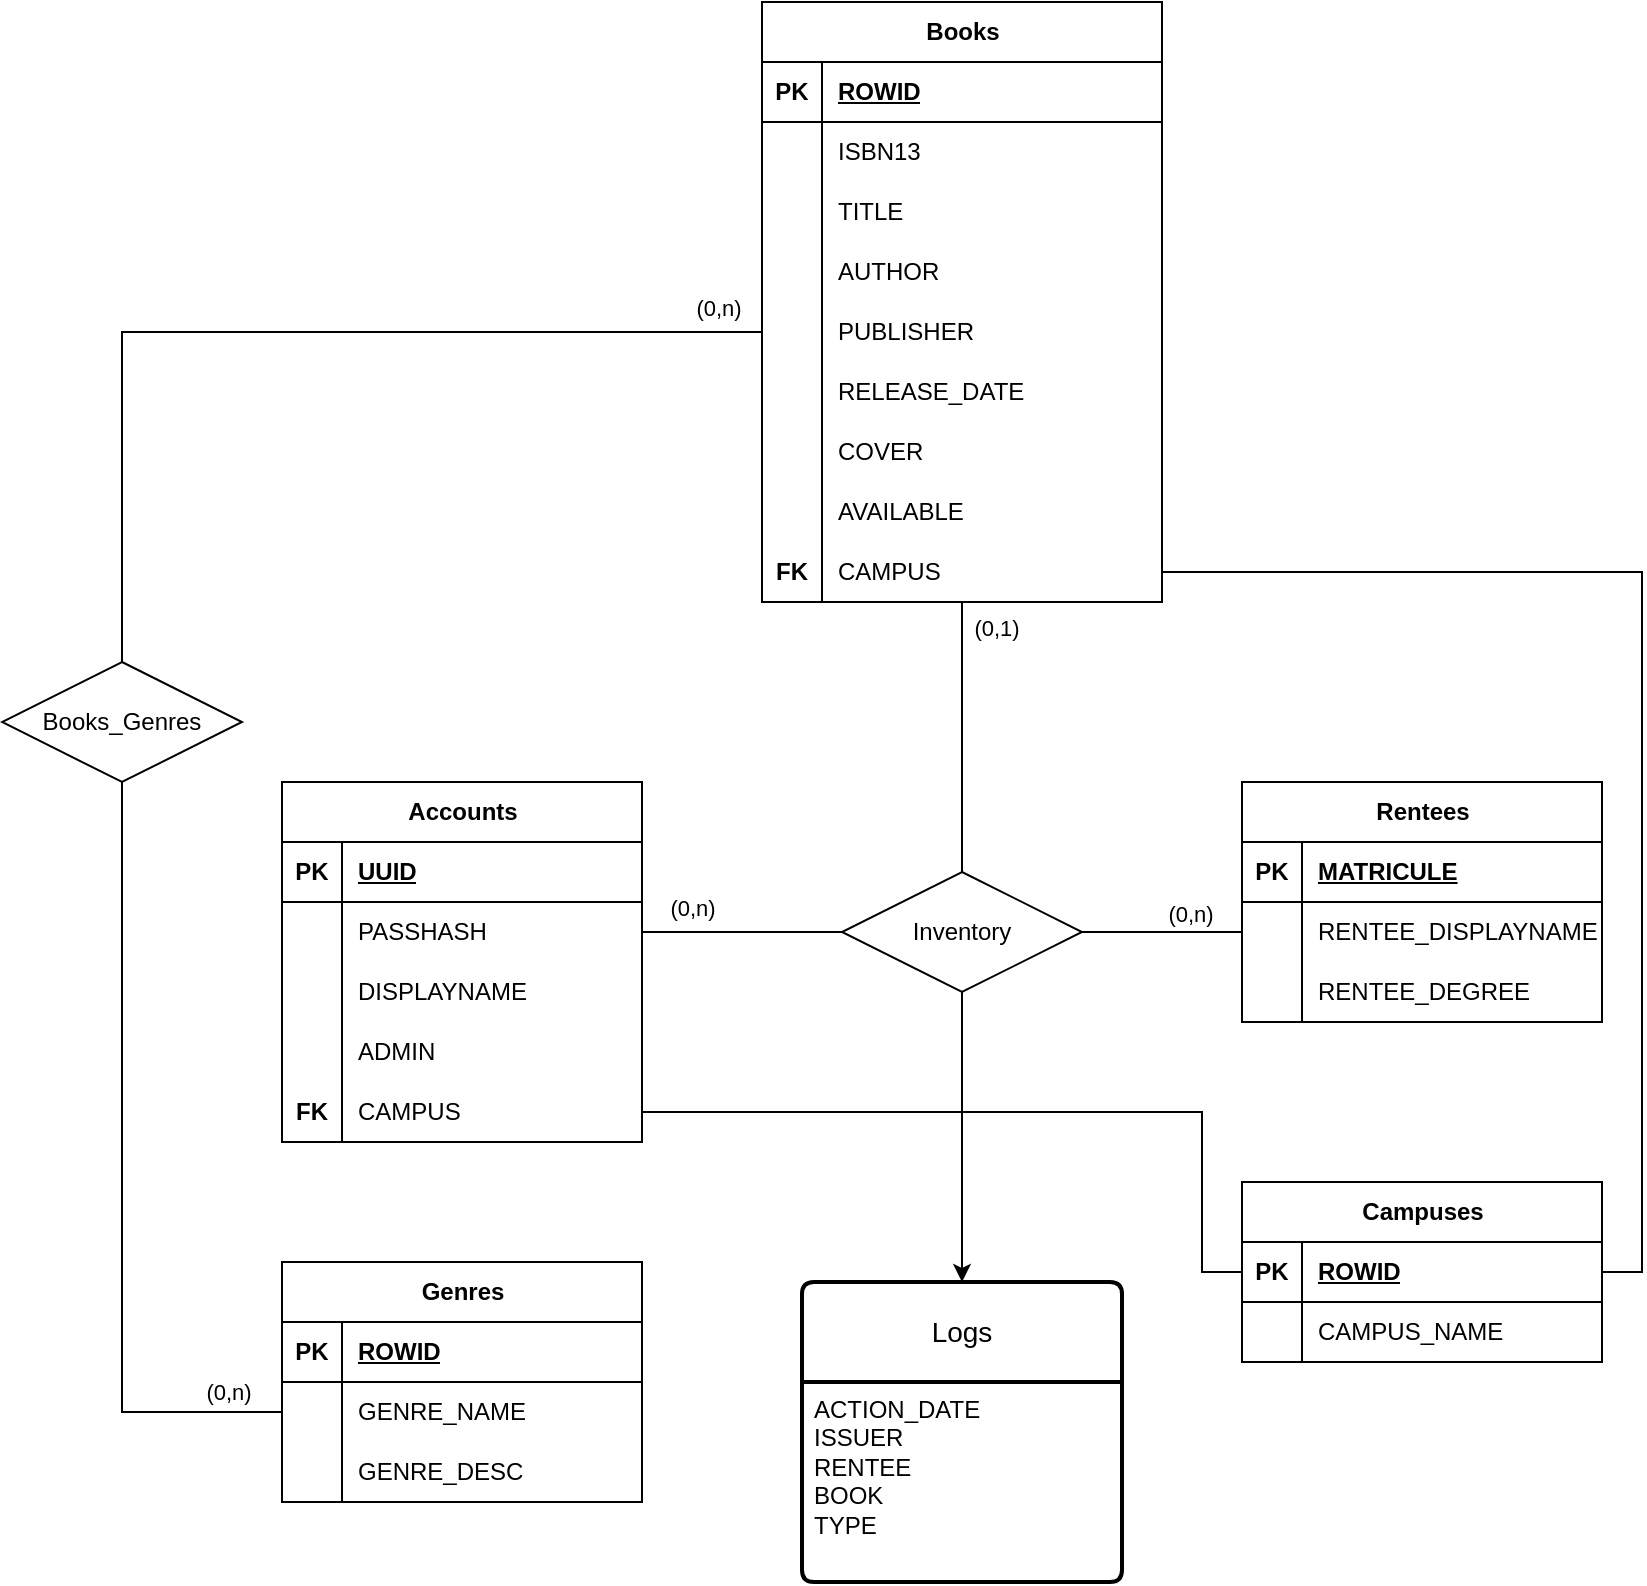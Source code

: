 <mxfile version="26.0.16">
  <diagram name="Page-1" id="6MTnELdwMr2O5lvZ9i0z">
    <mxGraphModel grid="1" page="1" gridSize="10" guides="1" tooltips="1" connect="1" arrows="1" fold="1" pageScale="1" pageWidth="827" pageHeight="1169" math="0" shadow="0">
      <root>
        <mxCell id="0" />
        <mxCell id="1" parent="0" />
        <mxCell id="GCMNJFsTbgoEcTBrrxjO-1" style="edgeStyle=orthogonalEdgeStyle;rounded=0;orthogonalLoop=1;jettySize=auto;html=1;exitX=0.5;exitY=1;exitDx=0;exitDy=0;entryX=0.5;entryY=0;entryDx=0;entryDy=0;endArrow=none;startFill=0;" edge="1" parent="1" source="otK4ZwgEVPK9eg23hD_E-14" target="otK4ZwgEVPK9eg23hD_E-139">
          <mxGeometry relative="1" as="geometry" />
        </mxCell>
        <mxCell id="GCMNJFsTbgoEcTBrrxjO-3" value="&lt;div&gt;(0,1)&lt;/div&gt;" style="edgeLabel;html=1;align=center;verticalAlign=middle;resizable=0;points=[];" connectable="0" vertex="1" parent="GCMNJFsTbgoEcTBrrxjO-1">
          <mxGeometry x="-0.763" y="-4" relative="1" as="geometry">
            <mxPoint x="21" y="-3" as="offset" />
          </mxGeometry>
        </mxCell>
        <mxCell id="otK4ZwgEVPK9eg23hD_E-14" value="Books" style="shape=table;startSize=30;container=1;collapsible=1;childLayout=tableLayout;fixedRows=1;rowLines=0;fontStyle=1;align=center;resizeLast=1;html=1;" vertex="1" parent="1">
          <mxGeometry x="320" y="330" width="200" height="300" as="geometry" />
        </mxCell>
        <mxCell id="otK4ZwgEVPK9eg23hD_E-15" value="" style="shape=tableRow;horizontal=0;startSize=0;swimlaneHead=0;swimlaneBody=0;fillColor=none;collapsible=0;dropTarget=0;points=[[0,0.5],[1,0.5]];portConstraint=eastwest;top=0;left=0;right=0;bottom=1;" vertex="1" parent="otK4ZwgEVPK9eg23hD_E-14">
          <mxGeometry y="30" width="200" height="30" as="geometry" />
        </mxCell>
        <mxCell id="otK4ZwgEVPK9eg23hD_E-16" value="PK" style="shape=partialRectangle;connectable=0;fillColor=none;top=0;left=0;bottom=0;right=0;fontStyle=1;overflow=hidden;whiteSpace=wrap;html=1;" vertex="1" parent="otK4ZwgEVPK9eg23hD_E-15">
          <mxGeometry width="30" height="30" as="geometry">
            <mxRectangle width="30" height="30" as="alternateBounds" />
          </mxGeometry>
        </mxCell>
        <mxCell id="otK4ZwgEVPK9eg23hD_E-17" value="ROWID" style="shape=partialRectangle;connectable=0;fillColor=none;top=0;left=0;bottom=0;right=0;align=left;spacingLeft=6;fontStyle=5;overflow=hidden;whiteSpace=wrap;html=1;" vertex="1" parent="otK4ZwgEVPK9eg23hD_E-15">
          <mxGeometry x="30" width="170" height="30" as="geometry">
            <mxRectangle width="170" height="30" as="alternateBounds" />
          </mxGeometry>
        </mxCell>
        <mxCell id="otK4ZwgEVPK9eg23hD_E-18" value="" style="shape=tableRow;horizontal=0;startSize=0;swimlaneHead=0;swimlaneBody=0;fillColor=none;collapsible=0;dropTarget=0;points=[[0,0.5],[1,0.5]];portConstraint=eastwest;top=0;left=0;right=0;bottom=0;" vertex="1" parent="otK4ZwgEVPK9eg23hD_E-14">
          <mxGeometry y="60" width="200" height="30" as="geometry" />
        </mxCell>
        <mxCell id="otK4ZwgEVPK9eg23hD_E-19" value="" style="shape=partialRectangle;connectable=0;fillColor=none;top=0;left=0;bottom=0;right=0;editable=1;overflow=hidden;whiteSpace=wrap;html=1;" vertex="1" parent="otK4ZwgEVPK9eg23hD_E-18">
          <mxGeometry width="30" height="30" as="geometry">
            <mxRectangle width="30" height="30" as="alternateBounds" />
          </mxGeometry>
        </mxCell>
        <mxCell id="otK4ZwgEVPK9eg23hD_E-20" value="ISBN13" style="shape=partialRectangle;connectable=0;fillColor=none;top=0;left=0;bottom=0;right=0;align=left;spacingLeft=6;overflow=hidden;whiteSpace=wrap;html=1;" vertex="1" parent="otK4ZwgEVPK9eg23hD_E-18">
          <mxGeometry x="30" width="170" height="30" as="geometry">
            <mxRectangle width="170" height="30" as="alternateBounds" />
          </mxGeometry>
        </mxCell>
        <mxCell id="otK4ZwgEVPK9eg23hD_E-21" value="" style="shape=tableRow;horizontal=0;startSize=0;swimlaneHead=0;swimlaneBody=0;fillColor=none;collapsible=0;dropTarget=0;points=[[0,0.5],[1,0.5]];portConstraint=eastwest;top=0;left=0;right=0;bottom=0;" vertex="1" parent="otK4ZwgEVPK9eg23hD_E-14">
          <mxGeometry y="90" width="200" height="30" as="geometry" />
        </mxCell>
        <mxCell id="otK4ZwgEVPK9eg23hD_E-22" value="" style="shape=partialRectangle;connectable=0;fillColor=none;top=0;left=0;bottom=0;right=0;editable=1;overflow=hidden;whiteSpace=wrap;html=1;" vertex="1" parent="otK4ZwgEVPK9eg23hD_E-21">
          <mxGeometry width="30" height="30" as="geometry">
            <mxRectangle width="30" height="30" as="alternateBounds" />
          </mxGeometry>
        </mxCell>
        <mxCell id="otK4ZwgEVPK9eg23hD_E-23" value="TITLE" style="shape=partialRectangle;connectable=0;fillColor=none;top=0;left=0;bottom=0;right=0;align=left;spacingLeft=6;overflow=hidden;whiteSpace=wrap;html=1;" vertex="1" parent="otK4ZwgEVPK9eg23hD_E-21">
          <mxGeometry x="30" width="170" height="30" as="geometry">
            <mxRectangle width="170" height="30" as="alternateBounds" />
          </mxGeometry>
        </mxCell>
        <mxCell id="otK4ZwgEVPK9eg23hD_E-24" value="" style="shape=tableRow;horizontal=0;startSize=0;swimlaneHead=0;swimlaneBody=0;fillColor=none;collapsible=0;dropTarget=0;points=[[0,0.5],[1,0.5]];portConstraint=eastwest;top=0;left=0;right=0;bottom=0;" vertex="1" parent="otK4ZwgEVPK9eg23hD_E-14">
          <mxGeometry y="120" width="200" height="30" as="geometry" />
        </mxCell>
        <mxCell id="otK4ZwgEVPK9eg23hD_E-25" value="" style="shape=partialRectangle;connectable=0;fillColor=none;top=0;left=0;bottom=0;right=0;editable=1;overflow=hidden;whiteSpace=wrap;html=1;" vertex="1" parent="otK4ZwgEVPK9eg23hD_E-24">
          <mxGeometry width="30" height="30" as="geometry">
            <mxRectangle width="30" height="30" as="alternateBounds" />
          </mxGeometry>
        </mxCell>
        <mxCell id="otK4ZwgEVPK9eg23hD_E-26" value="AUTHOR" style="shape=partialRectangle;connectable=0;fillColor=none;top=0;left=0;bottom=0;right=0;align=left;spacingLeft=6;overflow=hidden;whiteSpace=wrap;html=1;" vertex="1" parent="otK4ZwgEVPK9eg23hD_E-24">
          <mxGeometry x="30" width="170" height="30" as="geometry">
            <mxRectangle width="170" height="30" as="alternateBounds" />
          </mxGeometry>
        </mxCell>
        <mxCell id="otK4ZwgEVPK9eg23hD_E-27" style="shape=tableRow;horizontal=0;startSize=0;swimlaneHead=0;swimlaneBody=0;fillColor=none;collapsible=0;dropTarget=0;points=[[0,0.5],[1,0.5]];portConstraint=eastwest;top=0;left=0;right=0;bottom=0;" vertex="1" parent="otK4ZwgEVPK9eg23hD_E-14">
          <mxGeometry y="150" width="200" height="30" as="geometry" />
        </mxCell>
        <mxCell id="otK4ZwgEVPK9eg23hD_E-28" style="shape=partialRectangle;connectable=0;fillColor=none;top=0;left=0;bottom=0;right=0;editable=1;overflow=hidden;whiteSpace=wrap;html=1;" vertex="1" parent="otK4ZwgEVPK9eg23hD_E-27">
          <mxGeometry width="30" height="30" as="geometry">
            <mxRectangle width="30" height="30" as="alternateBounds" />
          </mxGeometry>
        </mxCell>
        <mxCell id="otK4ZwgEVPK9eg23hD_E-29" value="PUBLISHER" style="shape=partialRectangle;connectable=0;fillColor=none;top=0;left=0;bottom=0;right=0;align=left;spacingLeft=6;overflow=hidden;whiteSpace=wrap;html=1;" vertex="1" parent="otK4ZwgEVPK9eg23hD_E-27">
          <mxGeometry x="30" width="170" height="30" as="geometry">
            <mxRectangle width="170" height="30" as="alternateBounds" />
          </mxGeometry>
        </mxCell>
        <mxCell id="otK4ZwgEVPK9eg23hD_E-30" style="shape=tableRow;horizontal=0;startSize=0;swimlaneHead=0;swimlaneBody=0;fillColor=none;collapsible=0;dropTarget=0;points=[[0,0.5],[1,0.5]];portConstraint=eastwest;top=0;left=0;right=0;bottom=0;" vertex="1" parent="otK4ZwgEVPK9eg23hD_E-14">
          <mxGeometry y="180" width="200" height="30" as="geometry" />
        </mxCell>
        <mxCell id="otK4ZwgEVPK9eg23hD_E-31" style="shape=partialRectangle;connectable=0;fillColor=none;top=0;left=0;bottom=0;right=0;editable=1;overflow=hidden;whiteSpace=wrap;html=1;" vertex="1" parent="otK4ZwgEVPK9eg23hD_E-30">
          <mxGeometry width="30" height="30" as="geometry">
            <mxRectangle width="30" height="30" as="alternateBounds" />
          </mxGeometry>
        </mxCell>
        <mxCell id="otK4ZwgEVPK9eg23hD_E-32" value="RELEASE_DATE" style="shape=partialRectangle;connectable=0;fillColor=none;top=0;left=0;bottom=0;right=0;align=left;spacingLeft=6;overflow=hidden;whiteSpace=wrap;html=1;" vertex="1" parent="otK4ZwgEVPK9eg23hD_E-30">
          <mxGeometry x="30" width="170" height="30" as="geometry">
            <mxRectangle width="170" height="30" as="alternateBounds" />
          </mxGeometry>
        </mxCell>
        <mxCell id="otK4ZwgEVPK9eg23hD_E-33" style="shape=tableRow;horizontal=0;startSize=0;swimlaneHead=0;swimlaneBody=0;fillColor=none;collapsible=0;dropTarget=0;points=[[0,0.5],[1,0.5]];portConstraint=eastwest;top=0;left=0;right=0;bottom=0;" vertex="1" parent="otK4ZwgEVPK9eg23hD_E-14">
          <mxGeometry y="210" width="200" height="30" as="geometry" />
        </mxCell>
        <mxCell id="otK4ZwgEVPK9eg23hD_E-34" style="shape=partialRectangle;connectable=0;fillColor=none;top=0;left=0;bottom=0;right=0;editable=1;overflow=hidden;whiteSpace=wrap;html=1;" vertex="1" parent="otK4ZwgEVPK9eg23hD_E-33">
          <mxGeometry width="30" height="30" as="geometry">
            <mxRectangle width="30" height="30" as="alternateBounds" />
          </mxGeometry>
        </mxCell>
        <mxCell id="otK4ZwgEVPK9eg23hD_E-35" value="COVER" style="shape=partialRectangle;connectable=0;fillColor=none;top=0;left=0;bottom=0;right=0;align=left;spacingLeft=6;overflow=hidden;whiteSpace=wrap;html=1;" vertex="1" parent="otK4ZwgEVPK9eg23hD_E-33">
          <mxGeometry x="30" width="170" height="30" as="geometry">
            <mxRectangle width="170" height="30" as="alternateBounds" />
          </mxGeometry>
        </mxCell>
        <mxCell id="otK4ZwgEVPK9eg23hD_E-36" style="shape=tableRow;horizontal=0;startSize=0;swimlaneHead=0;swimlaneBody=0;fillColor=none;collapsible=0;dropTarget=0;points=[[0,0.5],[1,0.5]];portConstraint=eastwest;top=0;left=0;right=0;bottom=0;" vertex="1" parent="otK4ZwgEVPK9eg23hD_E-14">
          <mxGeometry y="240" width="200" height="30" as="geometry" />
        </mxCell>
        <mxCell id="otK4ZwgEVPK9eg23hD_E-37" style="shape=partialRectangle;connectable=0;fillColor=none;top=0;left=0;bottom=0;right=0;editable=1;overflow=hidden;whiteSpace=wrap;html=1;" vertex="1" parent="otK4ZwgEVPK9eg23hD_E-36">
          <mxGeometry width="30" height="30" as="geometry">
            <mxRectangle width="30" height="30" as="alternateBounds" />
          </mxGeometry>
        </mxCell>
        <mxCell id="otK4ZwgEVPK9eg23hD_E-38" value="AVAILABLE" style="shape=partialRectangle;connectable=0;fillColor=none;top=0;left=0;bottom=0;right=0;align=left;spacingLeft=6;overflow=hidden;whiteSpace=wrap;html=1;" vertex="1" parent="otK4ZwgEVPK9eg23hD_E-36">
          <mxGeometry x="30" width="170" height="30" as="geometry">
            <mxRectangle width="170" height="30" as="alternateBounds" />
          </mxGeometry>
        </mxCell>
        <mxCell id="otK4ZwgEVPK9eg23hD_E-133" style="shape=tableRow;horizontal=0;startSize=0;swimlaneHead=0;swimlaneBody=0;fillColor=none;collapsible=0;dropTarget=0;points=[[0,0.5],[1,0.5]];portConstraint=eastwest;top=0;left=0;right=0;bottom=0;" vertex="1" parent="otK4ZwgEVPK9eg23hD_E-14">
          <mxGeometry y="270" width="200" height="30" as="geometry" />
        </mxCell>
        <mxCell id="otK4ZwgEVPK9eg23hD_E-134" value="&lt;b&gt;FK&lt;/b&gt;" style="shape=partialRectangle;connectable=0;fillColor=none;top=0;left=0;bottom=0;right=0;editable=1;overflow=hidden;whiteSpace=wrap;html=1;" vertex="1" parent="otK4ZwgEVPK9eg23hD_E-133">
          <mxGeometry width="30" height="30" as="geometry">
            <mxRectangle width="30" height="30" as="alternateBounds" />
          </mxGeometry>
        </mxCell>
        <mxCell id="otK4ZwgEVPK9eg23hD_E-135" value="CAMPUS" style="shape=partialRectangle;connectable=0;fillColor=none;top=0;left=0;bottom=0;right=0;align=left;spacingLeft=6;overflow=hidden;whiteSpace=wrap;html=1;" vertex="1" parent="otK4ZwgEVPK9eg23hD_E-133">
          <mxGeometry x="30" width="170" height="30" as="geometry">
            <mxRectangle width="170" height="30" as="alternateBounds" />
          </mxGeometry>
        </mxCell>
        <mxCell id="otK4ZwgEVPK9eg23hD_E-39" value="Accounts" style="shape=table;startSize=30;container=1;collapsible=1;childLayout=tableLayout;fixedRows=1;rowLines=0;fontStyle=1;align=center;resizeLast=1;html=1;" vertex="1" parent="1">
          <mxGeometry x="80" y="720" width="180" height="180" as="geometry" />
        </mxCell>
        <mxCell id="otK4ZwgEVPK9eg23hD_E-40" value="" style="shape=tableRow;horizontal=0;startSize=0;swimlaneHead=0;swimlaneBody=0;fillColor=none;collapsible=0;dropTarget=0;points=[[0,0.5],[1,0.5]];portConstraint=eastwest;top=0;left=0;right=0;bottom=1;" vertex="1" parent="otK4ZwgEVPK9eg23hD_E-39">
          <mxGeometry y="30" width="180" height="30" as="geometry" />
        </mxCell>
        <mxCell id="otK4ZwgEVPK9eg23hD_E-41" value="PK" style="shape=partialRectangle;connectable=0;fillColor=none;top=0;left=0;bottom=0;right=0;fontStyle=1;overflow=hidden;whiteSpace=wrap;html=1;" vertex="1" parent="otK4ZwgEVPK9eg23hD_E-40">
          <mxGeometry width="30" height="30" as="geometry">
            <mxRectangle width="30" height="30" as="alternateBounds" />
          </mxGeometry>
        </mxCell>
        <mxCell id="otK4ZwgEVPK9eg23hD_E-42" value="UUID" style="shape=partialRectangle;connectable=0;fillColor=none;top=0;left=0;bottom=0;right=0;align=left;spacingLeft=6;fontStyle=5;overflow=hidden;whiteSpace=wrap;html=1;" vertex="1" parent="otK4ZwgEVPK9eg23hD_E-40">
          <mxGeometry x="30" width="150" height="30" as="geometry">
            <mxRectangle width="150" height="30" as="alternateBounds" />
          </mxGeometry>
        </mxCell>
        <mxCell id="otK4ZwgEVPK9eg23hD_E-43" value="" style="shape=tableRow;horizontal=0;startSize=0;swimlaneHead=0;swimlaneBody=0;fillColor=none;collapsible=0;dropTarget=0;points=[[0,0.5],[1,0.5]];portConstraint=eastwest;top=0;left=0;right=0;bottom=0;" vertex="1" parent="otK4ZwgEVPK9eg23hD_E-39">
          <mxGeometry y="60" width="180" height="30" as="geometry" />
        </mxCell>
        <mxCell id="otK4ZwgEVPK9eg23hD_E-44" value="" style="shape=partialRectangle;connectable=0;fillColor=none;top=0;left=0;bottom=0;right=0;editable=1;overflow=hidden;whiteSpace=wrap;html=1;" vertex="1" parent="otK4ZwgEVPK9eg23hD_E-43">
          <mxGeometry width="30" height="30" as="geometry">
            <mxRectangle width="30" height="30" as="alternateBounds" />
          </mxGeometry>
        </mxCell>
        <mxCell id="otK4ZwgEVPK9eg23hD_E-45" value="PASSHASH" style="shape=partialRectangle;connectable=0;fillColor=none;top=0;left=0;bottom=0;right=0;align=left;spacingLeft=6;overflow=hidden;whiteSpace=wrap;html=1;" vertex="1" parent="otK4ZwgEVPK9eg23hD_E-43">
          <mxGeometry x="30" width="150" height="30" as="geometry">
            <mxRectangle width="150" height="30" as="alternateBounds" />
          </mxGeometry>
        </mxCell>
        <mxCell id="otK4ZwgEVPK9eg23hD_E-46" value="" style="shape=tableRow;horizontal=0;startSize=0;swimlaneHead=0;swimlaneBody=0;fillColor=none;collapsible=0;dropTarget=0;points=[[0,0.5],[1,0.5]];portConstraint=eastwest;top=0;left=0;right=0;bottom=0;" vertex="1" parent="otK4ZwgEVPK9eg23hD_E-39">
          <mxGeometry y="90" width="180" height="30" as="geometry" />
        </mxCell>
        <mxCell id="otK4ZwgEVPK9eg23hD_E-47" value="" style="shape=partialRectangle;connectable=0;fillColor=none;top=0;left=0;bottom=0;right=0;editable=1;overflow=hidden;whiteSpace=wrap;html=1;" vertex="1" parent="otK4ZwgEVPK9eg23hD_E-46">
          <mxGeometry width="30" height="30" as="geometry">
            <mxRectangle width="30" height="30" as="alternateBounds" />
          </mxGeometry>
        </mxCell>
        <mxCell id="otK4ZwgEVPK9eg23hD_E-48" value="DISPLAYNAME" style="shape=partialRectangle;connectable=0;fillColor=none;top=0;left=0;bottom=0;right=0;align=left;spacingLeft=6;overflow=hidden;whiteSpace=wrap;html=1;" vertex="1" parent="otK4ZwgEVPK9eg23hD_E-46">
          <mxGeometry x="30" width="150" height="30" as="geometry">
            <mxRectangle width="150" height="30" as="alternateBounds" />
          </mxGeometry>
        </mxCell>
        <mxCell id="otK4ZwgEVPK9eg23hD_E-105" style="shape=tableRow;horizontal=0;startSize=0;swimlaneHead=0;swimlaneBody=0;fillColor=none;collapsible=0;dropTarget=0;points=[[0,0.5],[1,0.5]];portConstraint=eastwest;top=0;left=0;right=0;bottom=0;" vertex="1" parent="otK4ZwgEVPK9eg23hD_E-39">
          <mxGeometry y="120" width="180" height="30" as="geometry" />
        </mxCell>
        <mxCell id="otK4ZwgEVPK9eg23hD_E-106" style="shape=partialRectangle;connectable=0;fillColor=none;top=0;left=0;bottom=0;right=0;editable=1;overflow=hidden;whiteSpace=wrap;html=1;" vertex="1" parent="otK4ZwgEVPK9eg23hD_E-105">
          <mxGeometry width="30" height="30" as="geometry">
            <mxRectangle width="30" height="30" as="alternateBounds" />
          </mxGeometry>
        </mxCell>
        <mxCell id="otK4ZwgEVPK9eg23hD_E-107" value="ADMIN" style="shape=partialRectangle;connectable=0;fillColor=none;top=0;left=0;bottom=0;right=0;align=left;spacingLeft=6;overflow=hidden;whiteSpace=wrap;html=1;" vertex="1" parent="otK4ZwgEVPK9eg23hD_E-105">
          <mxGeometry x="30" width="150" height="30" as="geometry">
            <mxRectangle width="150" height="30" as="alternateBounds" />
          </mxGeometry>
        </mxCell>
        <mxCell id="otK4ZwgEVPK9eg23hD_E-152" style="shape=tableRow;horizontal=0;startSize=0;swimlaneHead=0;swimlaneBody=0;fillColor=none;collapsible=0;dropTarget=0;points=[[0,0.5],[1,0.5]];portConstraint=eastwest;top=0;left=0;right=0;bottom=0;" vertex="1" parent="otK4ZwgEVPK9eg23hD_E-39">
          <mxGeometry y="150" width="180" height="30" as="geometry" />
        </mxCell>
        <mxCell id="otK4ZwgEVPK9eg23hD_E-153" value="&lt;b&gt;FK&lt;/b&gt;" style="shape=partialRectangle;connectable=0;fillColor=none;top=0;left=0;bottom=0;right=0;editable=1;overflow=hidden;whiteSpace=wrap;html=1;" vertex="1" parent="otK4ZwgEVPK9eg23hD_E-152">
          <mxGeometry width="30" height="30" as="geometry">
            <mxRectangle width="30" height="30" as="alternateBounds" />
          </mxGeometry>
        </mxCell>
        <mxCell id="otK4ZwgEVPK9eg23hD_E-154" value="CAMPUS" style="shape=partialRectangle;connectable=0;fillColor=none;top=0;left=0;bottom=0;right=0;align=left;spacingLeft=6;overflow=hidden;whiteSpace=wrap;html=1;" vertex="1" parent="otK4ZwgEVPK9eg23hD_E-152">
          <mxGeometry x="30" width="150" height="30" as="geometry">
            <mxRectangle width="150" height="30" as="alternateBounds" />
          </mxGeometry>
        </mxCell>
        <mxCell id="otK4ZwgEVPK9eg23hD_E-65" value="Rentees" style="shape=table;startSize=30;container=1;collapsible=1;childLayout=tableLayout;fixedRows=1;rowLines=0;fontStyle=1;align=center;resizeLast=1;html=1;" vertex="1" parent="1">
          <mxGeometry x="560" y="720" width="180" height="120" as="geometry" />
        </mxCell>
        <mxCell id="otK4ZwgEVPK9eg23hD_E-66" value="" style="shape=tableRow;horizontal=0;startSize=0;swimlaneHead=0;swimlaneBody=0;fillColor=none;collapsible=0;dropTarget=0;points=[[0,0.5],[1,0.5]];portConstraint=eastwest;top=0;left=0;right=0;bottom=1;" vertex="1" parent="otK4ZwgEVPK9eg23hD_E-65">
          <mxGeometry y="30" width="180" height="30" as="geometry" />
        </mxCell>
        <mxCell id="otK4ZwgEVPK9eg23hD_E-67" value="PK" style="shape=partialRectangle;connectable=0;fillColor=none;top=0;left=0;bottom=0;right=0;fontStyle=1;overflow=hidden;whiteSpace=wrap;html=1;" vertex="1" parent="otK4ZwgEVPK9eg23hD_E-66">
          <mxGeometry width="30" height="30" as="geometry">
            <mxRectangle width="30" height="30" as="alternateBounds" />
          </mxGeometry>
        </mxCell>
        <mxCell id="otK4ZwgEVPK9eg23hD_E-68" value="MATRICULE" style="shape=partialRectangle;connectable=0;fillColor=none;top=0;left=0;bottom=0;right=0;align=left;spacingLeft=6;fontStyle=5;overflow=hidden;whiteSpace=wrap;html=1;" vertex="1" parent="otK4ZwgEVPK9eg23hD_E-66">
          <mxGeometry x="30" width="150" height="30" as="geometry">
            <mxRectangle width="150" height="30" as="alternateBounds" />
          </mxGeometry>
        </mxCell>
        <mxCell id="otK4ZwgEVPK9eg23hD_E-69" value="" style="shape=tableRow;horizontal=0;startSize=0;swimlaneHead=0;swimlaneBody=0;fillColor=none;collapsible=0;dropTarget=0;points=[[0,0.5],[1,0.5]];portConstraint=eastwest;top=0;left=0;right=0;bottom=0;" vertex="1" parent="otK4ZwgEVPK9eg23hD_E-65">
          <mxGeometry y="60" width="180" height="30" as="geometry" />
        </mxCell>
        <mxCell id="otK4ZwgEVPK9eg23hD_E-70" value="" style="shape=partialRectangle;connectable=0;fillColor=none;top=0;left=0;bottom=0;right=0;editable=1;overflow=hidden;whiteSpace=wrap;html=1;" vertex="1" parent="otK4ZwgEVPK9eg23hD_E-69">
          <mxGeometry width="30" height="30" as="geometry">
            <mxRectangle width="30" height="30" as="alternateBounds" />
          </mxGeometry>
        </mxCell>
        <mxCell id="otK4ZwgEVPK9eg23hD_E-71" value="RENTEE_DISPLAYNAME" style="shape=partialRectangle;connectable=0;fillColor=none;top=0;left=0;bottom=0;right=0;align=left;spacingLeft=6;overflow=hidden;whiteSpace=wrap;html=1;" vertex="1" parent="otK4ZwgEVPK9eg23hD_E-69">
          <mxGeometry x="30" width="150" height="30" as="geometry">
            <mxRectangle width="150" height="30" as="alternateBounds" />
          </mxGeometry>
        </mxCell>
        <mxCell id="otK4ZwgEVPK9eg23hD_E-72" value="" style="shape=tableRow;horizontal=0;startSize=0;swimlaneHead=0;swimlaneBody=0;fillColor=none;collapsible=0;dropTarget=0;points=[[0,0.5],[1,0.5]];portConstraint=eastwest;top=0;left=0;right=0;bottom=0;" vertex="1" parent="otK4ZwgEVPK9eg23hD_E-65">
          <mxGeometry y="90" width="180" height="30" as="geometry" />
        </mxCell>
        <mxCell id="otK4ZwgEVPK9eg23hD_E-73" value="" style="shape=partialRectangle;connectable=0;fillColor=none;top=0;left=0;bottom=0;right=0;editable=1;overflow=hidden;whiteSpace=wrap;html=1;" vertex="1" parent="otK4ZwgEVPK9eg23hD_E-72">
          <mxGeometry width="30" height="30" as="geometry">
            <mxRectangle width="30" height="30" as="alternateBounds" />
          </mxGeometry>
        </mxCell>
        <mxCell id="otK4ZwgEVPK9eg23hD_E-74" value="RENTEE_DEGREE" style="shape=partialRectangle;connectable=0;fillColor=none;top=0;left=0;bottom=0;right=0;align=left;spacingLeft=6;overflow=hidden;whiteSpace=wrap;html=1;" vertex="1" parent="otK4ZwgEVPK9eg23hD_E-72">
          <mxGeometry x="30" width="150" height="30" as="geometry">
            <mxRectangle width="150" height="30" as="alternateBounds" />
          </mxGeometry>
        </mxCell>
        <mxCell id="otK4ZwgEVPK9eg23hD_E-75" value="Genres" style="shape=table;startSize=30;container=1;collapsible=1;childLayout=tableLayout;fixedRows=1;rowLines=0;fontStyle=1;align=center;resizeLast=1;html=1;" vertex="1" parent="1">
          <mxGeometry x="80" y="960" width="180" height="120" as="geometry" />
        </mxCell>
        <mxCell id="otK4ZwgEVPK9eg23hD_E-76" value="" style="shape=tableRow;horizontal=0;startSize=0;swimlaneHead=0;swimlaneBody=0;fillColor=none;collapsible=0;dropTarget=0;points=[[0,0.5],[1,0.5]];portConstraint=eastwest;top=0;left=0;right=0;bottom=1;" vertex="1" parent="otK4ZwgEVPK9eg23hD_E-75">
          <mxGeometry y="30" width="180" height="30" as="geometry" />
        </mxCell>
        <mxCell id="otK4ZwgEVPK9eg23hD_E-77" value="PK" style="shape=partialRectangle;connectable=0;fillColor=none;top=0;left=0;bottom=0;right=0;fontStyle=1;overflow=hidden;whiteSpace=wrap;html=1;" vertex="1" parent="otK4ZwgEVPK9eg23hD_E-76">
          <mxGeometry width="30" height="30" as="geometry">
            <mxRectangle width="30" height="30" as="alternateBounds" />
          </mxGeometry>
        </mxCell>
        <mxCell id="otK4ZwgEVPK9eg23hD_E-78" value="ROWID" style="shape=partialRectangle;connectable=0;fillColor=none;top=0;left=0;bottom=0;right=0;align=left;spacingLeft=6;fontStyle=5;overflow=hidden;whiteSpace=wrap;html=1;" vertex="1" parent="otK4ZwgEVPK9eg23hD_E-76">
          <mxGeometry x="30" width="150" height="30" as="geometry">
            <mxRectangle width="150" height="30" as="alternateBounds" />
          </mxGeometry>
        </mxCell>
        <mxCell id="otK4ZwgEVPK9eg23hD_E-79" value="" style="shape=tableRow;horizontal=0;startSize=0;swimlaneHead=0;swimlaneBody=0;fillColor=none;collapsible=0;dropTarget=0;points=[[0,0.5],[1,0.5]];portConstraint=eastwest;top=0;left=0;right=0;bottom=0;" vertex="1" parent="otK4ZwgEVPK9eg23hD_E-75">
          <mxGeometry y="60" width="180" height="30" as="geometry" />
        </mxCell>
        <mxCell id="otK4ZwgEVPK9eg23hD_E-80" value="" style="shape=partialRectangle;connectable=0;fillColor=none;top=0;left=0;bottom=0;right=0;editable=1;overflow=hidden;whiteSpace=wrap;html=1;" vertex="1" parent="otK4ZwgEVPK9eg23hD_E-79">
          <mxGeometry width="30" height="30" as="geometry">
            <mxRectangle width="30" height="30" as="alternateBounds" />
          </mxGeometry>
        </mxCell>
        <mxCell id="otK4ZwgEVPK9eg23hD_E-81" value="GENRE_NAME" style="shape=partialRectangle;connectable=0;fillColor=none;top=0;left=0;bottom=0;right=0;align=left;spacingLeft=6;overflow=hidden;whiteSpace=wrap;html=1;" vertex="1" parent="otK4ZwgEVPK9eg23hD_E-79">
          <mxGeometry x="30" width="150" height="30" as="geometry">
            <mxRectangle width="150" height="30" as="alternateBounds" />
          </mxGeometry>
        </mxCell>
        <mxCell id="otK4ZwgEVPK9eg23hD_E-82" value="" style="shape=tableRow;horizontal=0;startSize=0;swimlaneHead=0;swimlaneBody=0;fillColor=none;collapsible=0;dropTarget=0;points=[[0,0.5],[1,0.5]];portConstraint=eastwest;top=0;left=0;right=0;bottom=0;" vertex="1" parent="otK4ZwgEVPK9eg23hD_E-75">
          <mxGeometry y="90" width="180" height="30" as="geometry" />
        </mxCell>
        <mxCell id="otK4ZwgEVPK9eg23hD_E-83" value="" style="shape=partialRectangle;connectable=0;fillColor=none;top=0;left=0;bottom=0;right=0;editable=1;overflow=hidden;whiteSpace=wrap;html=1;" vertex="1" parent="otK4ZwgEVPK9eg23hD_E-82">
          <mxGeometry width="30" height="30" as="geometry">
            <mxRectangle width="30" height="30" as="alternateBounds" />
          </mxGeometry>
        </mxCell>
        <mxCell id="otK4ZwgEVPK9eg23hD_E-84" value="GENRE_DESC" style="shape=partialRectangle;connectable=0;fillColor=none;top=0;left=0;bottom=0;right=0;align=left;spacingLeft=6;overflow=hidden;whiteSpace=wrap;html=1;" vertex="1" parent="otK4ZwgEVPK9eg23hD_E-82">
          <mxGeometry x="30" width="150" height="30" as="geometry">
            <mxRectangle width="150" height="30" as="alternateBounds" />
          </mxGeometry>
        </mxCell>
        <mxCell id="otK4ZwgEVPK9eg23hD_E-85" value="Campuses" style="shape=table;startSize=30;container=1;collapsible=1;childLayout=tableLayout;fixedRows=1;rowLines=0;fontStyle=1;align=center;resizeLast=1;html=1;" vertex="1" parent="1">
          <mxGeometry x="560" y="920" width="180" height="90" as="geometry" />
        </mxCell>
        <mxCell id="otK4ZwgEVPK9eg23hD_E-86" value="" style="shape=tableRow;horizontal=0;startSize=0;swimlaneHead=0;swimlaneBody=0;fillColor=none;collapsible=0;dropTarget=0;points=[[0,0.5],[1,0.5]];portConstraint=eastwest;top=0;left=0;right=0;bottom=1;" vertex="1" parent="otK4ZwgEVPK9eg23hD_E-85">
          <mxGeometry y="30" width="180" height="30" as="geometry" />
        </mxCell>
        <mxCell id="otK4ZwgEVPK9eg23hD_E-87" value="PK" style="shape=partialRectangle;connectable=0;fillColor=none;top=0;left=0;bottom=0;right=0;fontStyle=1;overflow=hidden;whiteSpace=wrap;html=1;" vertex="1" parent="otK4ZwgEVPK9eg23hD_E-86">
          <mxGeometry width="30" height="30" as="geometry">
            <mxRectangle width="30" height="30" as="alternateBounds" />
          </mxGeometry>
        </mxCell>
        <mxCell id="otK4ZwgEVPK9eg23hD_E-88" value="ROWID" style="shape=partialRectangle;connectable=0;fillColor=none;top=0;left=0;bottom=0;right=0;align=left;spacingLeft=6;fontStyle=5;overflow=hidden;whiteSpace=wrap;html=1;" vertex="1" parent="otK4ZwgEVPK9eg23hD_E-86">
          <mxGeometry x="30" width="150" height="30" as="geometry">
            <mxRectangle width="150" height="30" as="alternateBounds" />
          </mxGeometry>
        </mxCell>
        <mxCell id="otK4ZwgEVPK9eg23hD_E-89" value="" style="shape=tableRow;horizontal=0;startSize=0;swimlaneHead=0;swimlaneBody=0;fillColor=none;collapsible=0;dropTarget=0;points=[[0,0.5],[1,0.5]];portConstraint=eastwest;top=0;left=0;right=0;bottom=0;" vertex="1" parent="otK4ZwgEVPK9eg23hD_E-85">
          <mxGeometry y="60" width="180" height="30" as="geometry" />
        </mxCell>
        <mxCell id="otK4ZwgEVPK9eg23hD_E-90" value="" style="shape=partialRectangle;connectable=0;fillColor=none;top=0;left=0;bottom=0;right=0;editable=1;overflow=hidden;whiteSpace=wrap;html=1;" vertex="1" parent="otK4ZwgEVPK9eg23hD_E-89">
          <mxGeometry width="30" height="30" as="geometry">
            <mxRectangle width="30" height="30" as="alternateBounds" />
          </mxGeometry>
        </mxCell>
        <mxCell id="otK4ZwgEVPK9eg23hD_E-91" value="CAMPUS_NAME" style="shape=partialRectangle;connectable=0;fillColor=none;top=0;left=0;bottom=0;right=0;align=left;spacingLeft=6;overflow=hidden;whiteSpace=wrap;html=1;" vertex="1" parent="otK4ZwgEVPK9eg23hD_E-89">
          <mxGeometry x="30" width="150" height="30" as="geometry">
            <mxRectangle width="150" height="30" as="alternateBounds" />
          </mxGeometry>
        </mxCell>
        <mxCell id="otK4ZwgEVPK9eg23hD_E-114" style="edgeStyle=orthogonalEdgeStyle;rounded=0;orthogonalLoop=1;jettySize=auto;html=1;exitX=1;exitY=0.5;exitDx=0;exitDy=0;entryX=0;entryY=0.5;entryDx=0;entryDy=0;endArrow=none;startFill=0;" edge="1" parent="1" source="otK4ZwgEVPK9eg23hD_E-139" target="otK4ZwgEVPK9eg23hD_E-69">
          <mxGeometry relative="1" as="geometry">
            <mxPoint x="500" y="795" as="sourcePoint" />
          </mxGeometry>
        </mxCell>
        <mxCell id="otK4ZwgEVPK9eg23hD_E-120" value="&lt;div&gt;(0,n)&lt;/div&gt;" style="edgeLabel;html=1;align=center;verticalAlign=middle;resizable=0;points=[];" connectable="0" vertex="1" parent="otK4ZwgEVPK9eg23hD_E-114">
          <mxGeometry x="0.1" y="-1" relative="1" as="geometry">
            <mxPoint x="10" y="-10" as="offset" />
          </mxGeometry>
        </mxCell>
        <mxCell id="otK4ZwgEVPK9eg23hD_E-115" value="" style="edgeStyle=orthogonalEdgeStyle;rounded=0;orthogonalLoop=1;jettySize=auto;html=1;exitX=1;exitY=0.5;exitDx=0;exitDy=0;entryX=0;entryY=0.5;entryDx=0;entryDy=0;endArrow=none;startFill=0;" edge="1" parent="1" source="otK4ZwgEVPK9eg23hD_E-43" target="otK4ZwgEVPK9eg23hD_E-139">
          <mxGeometry relative="1" as="geometry">
            <mxPoint x="260" y="795" as="sourcePoint" />
            <mxPoint x="340" y="795" as="targetPoint" />
          </mxGeometry>
        </mxCell>
        <mxCell id="otK4ZwgEVPK9eg23hD_E-119" value="(0,n)" style="edgeLabel;html=1;align=center;verticalAlign=middle;resizable=0;points=[];" connectable="0" vertex="1" parent="otK4ZwgEVPK9eg23hD_E-115">
          <mxGeometry x="-0.5" y="2" relative="1" as="geometry">
            <mxPoint y="-10" as="offset" />
          </mxGeometry>
        </mxCell>
        <mxCell id="otK4ZwgEVPK9eg23hD_E-136" style="edgeStyle=orthogonalEdgeStyle;rounded=0;orthogonalLoop=1;jettySize=auto;html=1;exitX=0.5;exitY=1;exitDx=0;exitDy=0;entryX=0;entryY=0.5;entryDx=0;entryDy=0;endArrow=none;startFill=0;" edge="1" parent="1" source="otK4ZwgEVPK9eg23hD_E-124" target="otK4ZwgEVPK9eg23hD_E-79">
          <mxGeometry relative="1" as="geometry" />
        </mxCell>
        <mxCell id="otK4ZwgEVPK9eg23hD_E-141" value="&lt;div&gt;(0,n)&lt;/div&gt;" style="edgeLabel;html=1;align=center;verticalAlign=middle;resizable=0;points=[];" connectable="0" vertex="1" parent="otK4ZwgEVPK9eg23hD_E-136">
          <mxGeometry x="0.791" y="1" relative="1" as="geometry">
            <mxPoint x="14" y="-9" as="offset" />
          </mxGeometry>
        </mxCell>
        <mxCell id="otK4ZwgEVPK9eg23hD_E-137" style="edgeStyle=orthogonalEdgeStyle;rounded=0;orthogonalLoop=1;jettySize=auto;html=1;exitX=0.5;exitY=0;exitDx=0;exitDy=0;entryX=0;entryY=0.5;entryDx=0;entryDy=0;endArrow=none;startFill=0;" edge="1" parent="1" source="otK4ZwgEVPK9eg23hD_E-124" target="otK4ZwgEVPK9eg23hD_E-27">
          <mxGeometry relative="1" as="geometry" />
        </mxCell>
        <mxCell id="otK4ZwgEVPK9eg23hD_E-142" value="(0,n)" style="edgeLabel;html=1;align=center;verticalAlign=middle;resizable=0;points=[];" connectable="0" vertex="1" parent="otK4ZwgEVPK9eg23hD_E-137">
          <mxGeometry x="0.901" y="1" relative="1" as="geometry">
            <mxPoint x="2" y="-11" as="offset" />
          </mxGeometry>
        </mxCell>
        <mxCell id="otK4ZwgEVPK9eg23hD_E-124" value="Books_Genres" style="shape=rhombus;perimeter=rhombusPerimeter;whiteSpace=wrap;html=1;align=center;" vertex="1" parent="1">
          <mxGeometry x="-60" y="660" width="120" height="60" as="geometry" />
        </mxCell>
        <mxCell id="otK4ZwgEVPK9eg23hD_E-138" style="edgeStyle=orthogonalEdgeStyle;rounded=0;orthogonalLoop=1;jettySize=auto;html=1;exitX=1;exitY=0.5;exitDx=0;exitDy=0;entryX=1;entryY=0.5;entryDx=0;entryDy=0;endArrow=none;startFill=0;" edge="1" parent="1" source="otK4ZwgEVPK9eg23hD_E-133" target="otK4ZwgEVPK9eg23hD_E-86">
          <mxGeometry relative="1" as="geometry" />
        </mxCell>
        <mxCell id="otK4ZwgEVPK9eg23hD_E-148" style="edgeStyle=orthogonalEdgeStyle;rounded=0;orthogonalLoop=1;jettySize=auto;html=1;exitX=0.5;exitY=1;exitDx=0;exitDy=0;entryX=0.5;entryY=0;entryDx=0;entryDy=0;" edge="1" parent="1" source="otK4ZwgEVPK9eg23hD_E-139" target="otK4ZwgEVPK9eg23hD_E-146">
          <mxGeometry relative="1" as="geometry" />
        </mxCell>
        <mxCell id="otK4ZwgEVPK9eg23hD_E-139" value="Inventory" style="shape=rhombus;perimeter=rhombusPerimeter;whiteSpace=wrap;html=1;align=center;" vertex="1" parent="1">
          <mxGeometry x="360" y="765" width="120" height="60" as="geometry" />
        </mxCell>
        <mxCell id="otK4ZwgEVPK9eg23hD_E-146" value="Logs" style="swimlane;childLayout=stackLayout;horizontal=1;startSize=50;horizontalStack=0;rounded=1;fontSize=14;fontStyle=0;strokeWidth=2;resizeParent=0;resizeLast=1;shadow=0;dashed=0;align=center;arcSize=4;whiteSpace=wrap;html=1;" vertex="1" parent="1">
          <mxGeometry x="340" y="970" width="160" height="150" as="geometry" />
        </mxCell>
        <mxCell id="otK4ZwgEVPK9eg23hD_E-147" value="ACTION_DATE&lt;br&gt;&lt;div&gt;ISSUER&lt;/div&gt;&lt;div&gt;RENTEE&lt;/div&gt;&lt;div&gt;BOOK&lt;br&gt;TYPE&lt;br&gt;&lt;/div&gt;" style="align=left;strokeColor=none;fillColor=none;spacingLeft=4;spacingRight=4;fontSize=12;verticalAlign=top;resizable=0;rotatable=0;part=1;html=1;whiteSpace=wrap;" vertex="1" parent="otK4ZwgEVPK9eg23hD_E-146">
          <mxGeometry y="50" width="160" height="100" as="geometry" />
        </mxCell>
        <mxCell id="otK4ZwgEVPK9eg23hD_E-155" style="edgeStyle=orthogonalEdgeStyle;rounded=0;orthogonalLoop=1;jettySize=auto;html=1;exitX=0;exitY=0.5;exitDx=0;exitDy=0;entryX=1;entryY=0.5;entryDx=0;entryDy=0;endArrow=none;startFill=0;" edge="1" parent="1" source="otK4ZwgEVPK9eg23hD_E-86" target="otK4ZwgEVPK9eg23hD_E-152">
          <mxGeometry relative="1" as="geometry">
            <Array as="points">
              <mxPoint x="540" y="965" />
              <mxPoint x="540" y="885" />
            </Array>
          </mxGeometry>
        </mxCell>
      </root>
    </mxGraphModel>
  </diagram>
</mxfile>
